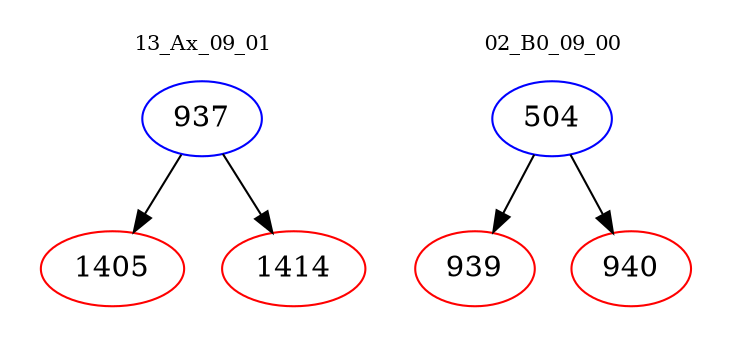 digraph{
subgraph cluster_0 {
color = white
label = "13_Ax_09_01";
fontsize=10;
T0_937 [label="937", color="blue"]
T0_937 -> T0_1405 [color="black"]
T0_1405 [label="1405", color="red"]
T0_937 -> T0_1414 [color="black"]
T0_1414 [label="1414", color="red"]
}
subgraph cluster_1 {
color = white
label = "02_B0_09_00";
fontsize=10;
T1_504 [label="504", color="blue"]
T1_504 -> T1_939 [color="black"]
T1_939 [label="939", color="red"]
T1_504 -> T1_940 [color="black"]
T1_940 [label="940", color="red"]
}
}
